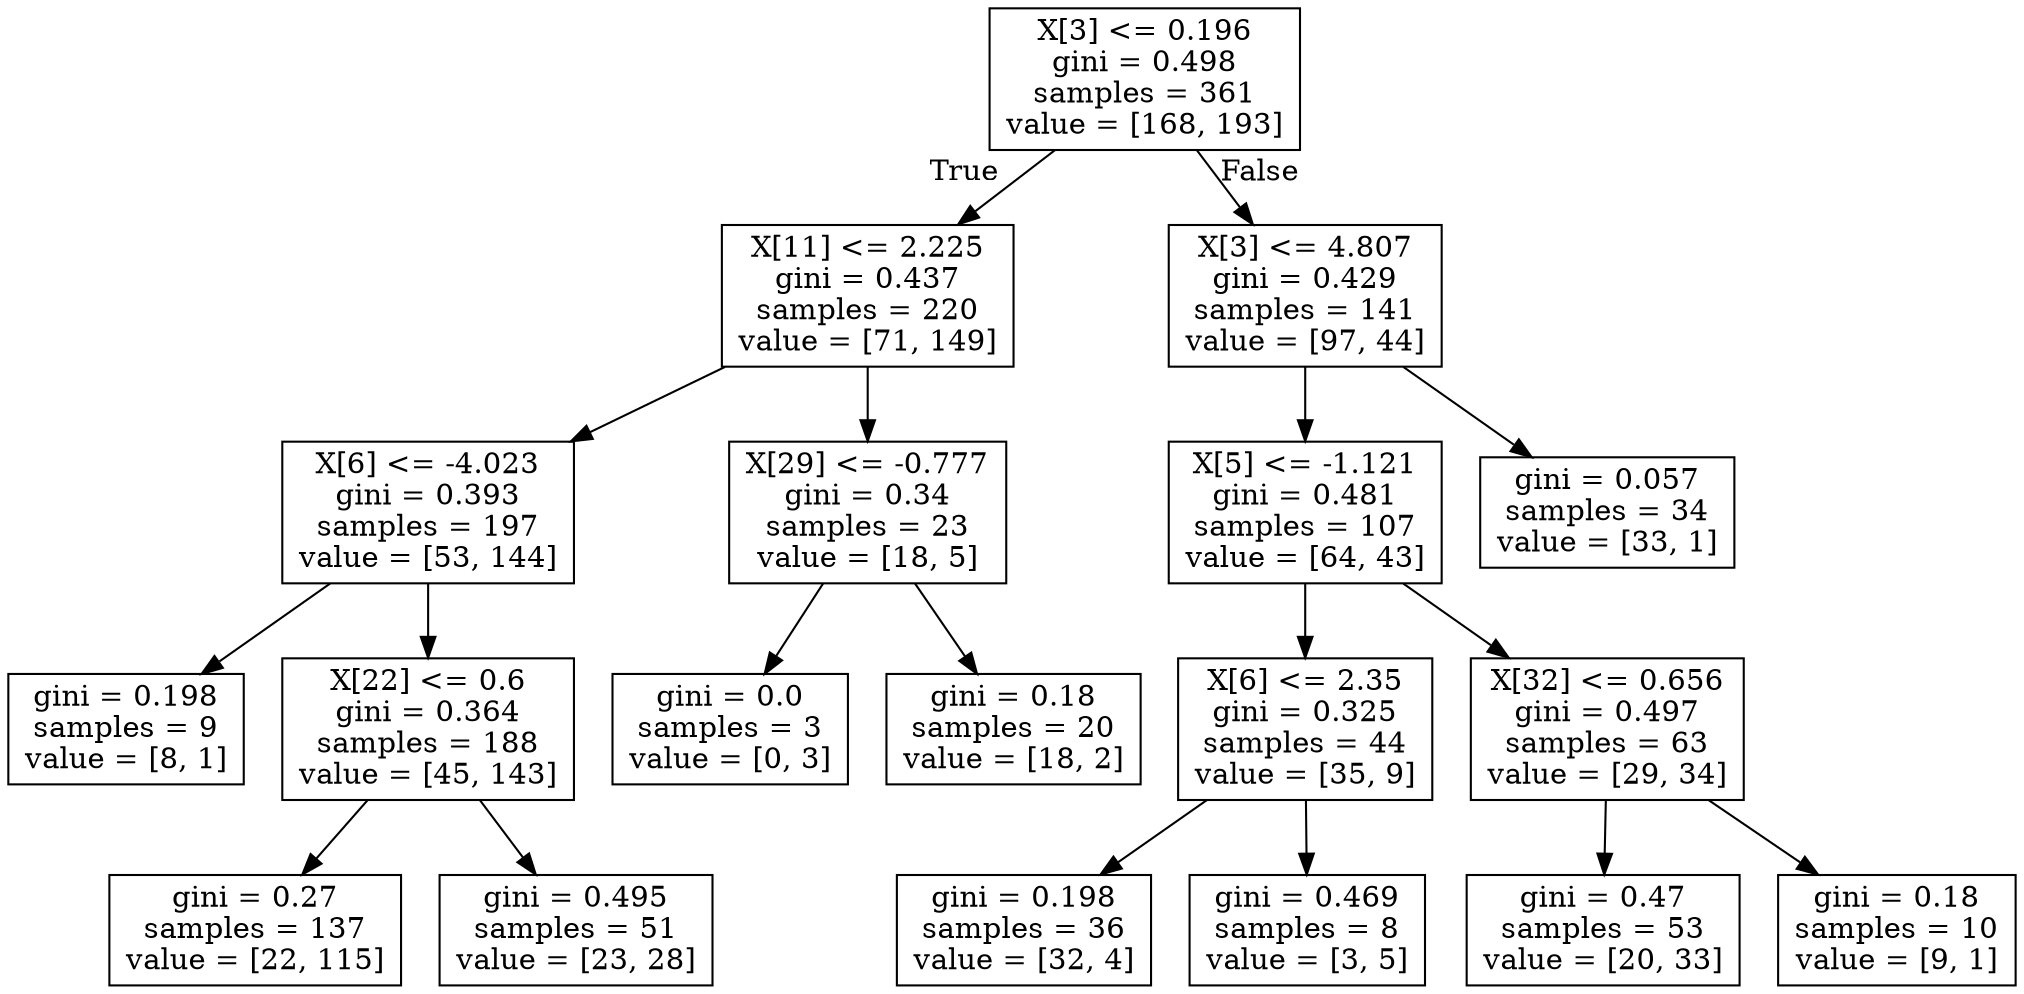 digraph Tree {
node [shape=box] ;
0 [label="X[3] <= 0.196\ngini = 0.498\nsamples = 361\nvalue = [168, 193]"] ;
1 [label="X[11] <= 2.225\ngini = 0.437\nsamples = 220\nvalue = [71, 149]"] ;
0 -> 1 [labeldistance=2.5, labelangle=45, headlabel="True"] ;
3 [label="X[6] <= -4.023\ngini = 0.393\nsamples = 197\nvalue = [53, 144]"] ;
1 -> 3 ;
5 [label="gini = 0.198\nsamples = 9\nvalue = [8, 1]"] ;
3 -> 5 ;
6 [label="X[22] <= 0.6\ngini = 0.364\nsamples = 188\nvalue = [45, 143]"] ;
3 -> 6 ;
9 [label="gini = 0.27\nsamples = 137\nvalue = [22, 115]"] ;
6 -> 9 ;
10 [label="gini = 0.495\nsamples = 51\nvalue = [23, 28]"] ;
6 -> 10 ;
4 [label="X[29] <= -0.777\ngini = 0.34\nsamples = 23\nvalue = [18, 5]"] ;
1 -> 4 ;
15 [label="gini = 0.0\nsamples = 3\nvalue = [0, 3]"] ;
4 -> 15 ;
16 [label="gini = 0.18\nsamples = 20\nvalue = [18, 2]"] ;
4 -> 16 ;
2 [label="X[3] <= 4.807\ngini = 0.429\nsamples = 141\nvalue = [97, 44]"] ;
0 -> 2 [labeldistance=2.5, labelangle=-45, headlabel="False"] ;
7 [label="X[5] <= -1.121\ngini = 0.481\nsamples = 107\nvalue = [64, 43]"] ;
2 -> 7 ;
11 [label="X[6] <= 2.35\ngini = 0.325\nsamples = 44\nvalue = [35, 9]"] ;
7 -> 11 ;
17 [label="gini = 0.198\nsamples = 36\nvalue = [32, 4]"] ;
11 -> 17 ;
18 [label="gini = 0.469\nsamples = 8\nvalue = [3, 5]"] ;
11 -> 18 ;
12 [label="X[32] <= 0.656\ngini = 0.497\nsamples = 63\nvalue = [29, 34]"] ;
7 -> 12 ;
13 [label="gini = 0.47\nsamples = 53\nvalue = [20, 33]"] ;
12 -> 13 ;
14 [label="gini = 0.18\nsamples = 10\nvalue = [9, 1]"] ;
12 -> 14 ;
8 [label="gini = 0.057\nsamples = 34\nvalue = [33, 1]"] ;
2 -> 8 ;
}